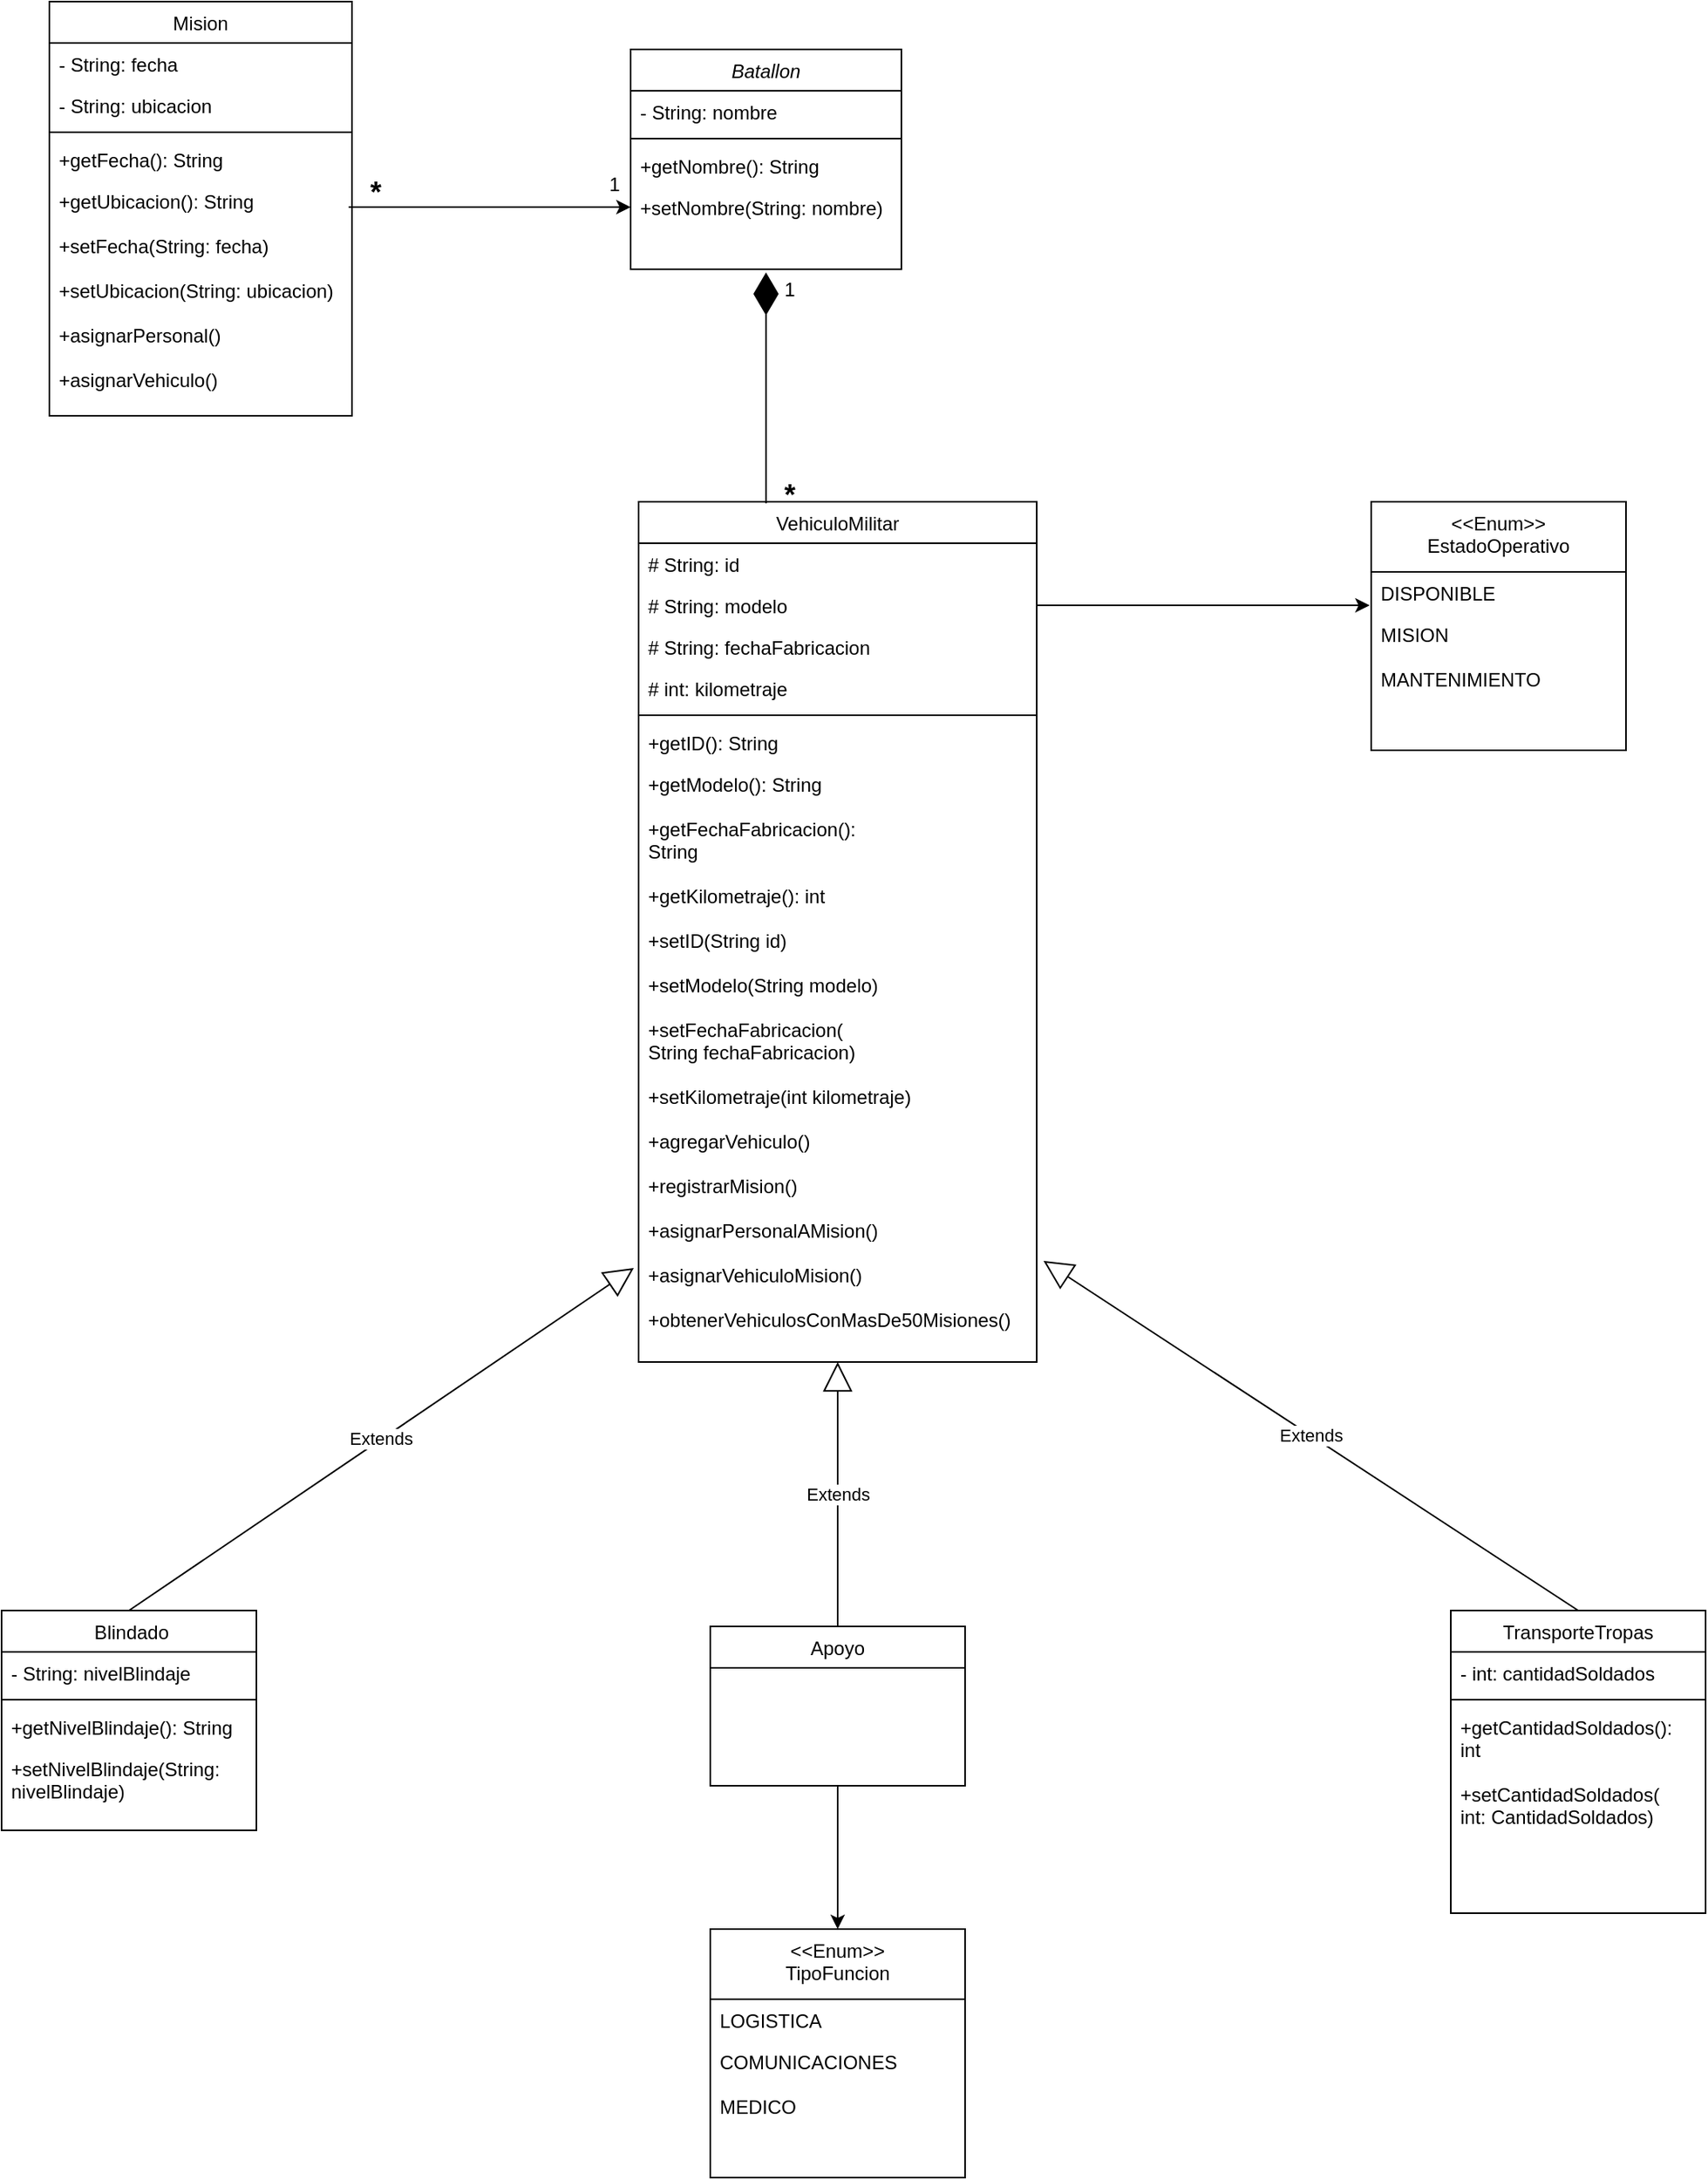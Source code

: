 <mxfile version="26.1.1">
  <diagram id="C5RBs43oDa-KdzZeNtuy" name="Page-1">
    <mxGraphModel dx="1947" dy="1693" grid="1" gridSize="10" guides="1" tooltips="1" connect="1" arrows="1" fold="1" page="1" pageScale="1" pageWidth="827" pageHeight="1169" background="light-dark(#ffffff, #ededed)" math="0" shadow="0">
      <root>
        <mxCell id="WIyWlLk6GJQsqaUBKTNV-0" />
        <mxCell id="WIyWlLk6GJQsqaUBKTNV-1" parent="WIyWlLk6GJQsqaUBKTNV-0" />
        <mxCell id="zkfFHV4jXpPFQw0GAbJ--0" value="Batallon" style="swimlane;fontStyle=2;align=center;verticalAlign=top;childLayout=stackLayout;horizontal=1;startSize=26;horizontalStack=0;resizeParent=1;resizeLast=0;collapsible=1;marginBottom=0;rounded=0;shadow=0;strokeWidth=1;" parent="WIyWlLk6GJQsqaUBKTNV-1" vertex="1">
          <mxGeometry x="295" y="-140" width="170" height="138" as="geometry">
            <mxRectangle x="230" y="140" width="160" height="26" as="alternateBounds" />
          </mxGeometry>
        </mxCell>
        <mxCell id="zkfFHV4jXpPFQw0GAbJ--1" value="- String: nombre" style="text;align=left;verticalAlign=top;spacingLeft=4;spacingRight=4;overflow=hidden;rotatable=0;points=[[0,0.5],[1,0.5]];portConstraint=eastwest;" parent="zkfFHV4jXpPFQw0GAbJ--0" vertex="1">
          <mxGeometry y="26" width="170" height="26" as="geometry" />
        </mxCell>
        <mxCell id="zkfFHV4jXpPFQw0GAbJ--4" value="" style="line;html=1;strokeWidth=1;align=left;verticalAlign=middle;spacingTop=-1;spacingLeft=3;spacingRight=3;rotatable=0;labelPosition=right;points=[];portConstraint=eastwest;" parent="zkfFHV4jXpPFQw0GAbJ--0" vertex="1">
          <mxGeometry y="52" width="170" height="8" as="geometry" />
        </mxCell>
        <mxCell id="U0NG9AOpSuzy_s3nMR95-4" value="+getNombre(): String" style="text;align=left;verticalAlign=top;spacingLeft=4;spacingRight=4;overflow=hidden;rotatable=0;points=[[0,0.5],[1,0.5]];portConstraint=eastwest;" parent="zkfFHV4jXpPFQw0GAbJ--0" vertex="1">
          <mxGeometry y="60" width="170" height="26" as="geometry" />
        </mxCell>
        <mxCell id="zkfFHV4jXpPFQw0GAbJ--5" value="+setNombre(String: nombre)" style="text;align=left;verticalAlign=top;spacingLeft=4;spacingRight=4;overflow=hidden;rotatable=0;points=[[0,0.5],[1,0.5]];portConstraint=eastwest;" parent="zkfFHV4jXpPFQw0GAbJ--0" vertex="1">
          <mxGeometry y="86" width="170" height="26" as="geometry" />
        </mxCell>
        <mxCell id="zkfFHV4jXpPFQw0GAbJ--6" value=" Blindado" style="swimlane;fontStyle=0;align=center;verticalAlign=top;childLayout=stackLayout;horizontal=1;startSize=26;horizontalStack=0;resizeParent=1;resizeLast=0;collapsible=1;marginBottom=0;rounded=0;shadow=0;strokeWidth=1;" parent="WIyWlLk6GJQsqaUBKTNV-1" vertex="1">
          <mxGeometry x="-100" y="840" width="160" height="138" as="geometry">
            <mxRectangle x="130" y="380" width="160" height="26" as="alternateBounds" />
          </mxGeometry>
        </mxCell>
        <mxCell id="zkfFHV4jXpPFQw0GAbJ--7" value="- String: nivelBlindaje" style="text;align=left;verticalAlign=top;spacingLeft=4;spacingRight=4;overflow=hidden;rotatable=0;points=[[0,0.5],[1,0.5]];portConstraint=eastwest;" parent="zkfFHV4jXpPFQw0GAbJ--6" vertex="1">
          <mxGeometry y="26" width="160" height="26" as="geometry" />
        </mxCell>
        <mxCell id="zkfFHV4jXpPFQw0GAbJ--9" value="" style="line;html=1;strokeWidth=1;align=left;verticalAlign=middle;spacingTop=-1;spacingLeft=3;spacingRight=3;rotatable=0;labelPosition=right;points=[];portConstraint=eastwest;" parent="zkfFHV4jXpPFQw0GAbJ--6" vertex="1">
          <mxGeometry y="52" width="160" height="8" as="geometry" />
        </mxCell>
        <mxCell id="zkfFHV4jXpPFQw0GAbJ--10" value="+getNivelBlindaje(): String" style="text;align=left;verticalAlign=top;spacingLeft=4;spacingRight=4;overflow=hidden;rotatable=0;points=[[0,0.5],[1,0.5]];portConstraint=eastwest;fontStyle=0" parent="zkfFHV4jXpPFQw0GAbJ--6" vertex="1">
          <mxGeometry y="60" width="160" height="26" as="geometry" />
        </mxCell>
        <mxCell id="zkfFHV4jXpPFQw0GAbJ--11" value="+setNivelBlindaje(String:&#xa;nivelBlindaje)" style="text;align=left;verticalAlign=top;spacingLeft=4;spacingRight=4;overflow=hidden;rotatable=0;points=[[0,0.5],[1,0.5]];portConstraint=eastwest;" parent="zkfFHV4jXpPFQw0GAbJ--6" vertex="1">
          <mxGeometry y="86" width="160" height="44" as="geometry" />
        </mxCell>
        <mxCell id="zkfFHV4jXpPFQw0GAbJ--17" value="VehiculoMilitar" style="swimlane;fontStyle=0;align=center;verticalAlign=top;childLayout=stackLayout;horizontal=1;startSize=26;horizontalStack=0;resizeParent=1;resizeLast=0;collapsible=1;marginBottom=0;rounded=0;shadow=0;strokeWidth=1;" parent="WIyWlLk6GJQsqaUBKTNV-1" vertex="1">
          <mxGeometry x="300" y="144" width="250" height="540" as="geometry">
            <mxRectangle x="550" y="140" width="160" height="26" as="alternateBounds" />
          </mxGeometry>
        </mxCell>
        <mxCell id="zkfFHV4jXpPFQw0GAbJ--18" value="# String: id" style="text;align=left;verticalAlign=top;spacingLeft=4;spacingRight=4;overflow=hidden;rotatable=0;points=[[0,0.5],[1,0.5]];portConstraint=eastwest;" parent="zkfFHV4jXpPFQw0GAbJ--17" vertex="1">
          <mxGeometry y="26" width="250" height="26" as="geometry" />
        </mxCell>
        <mxCell id="zkfFHV4jXpPFQw0GAbJ--19" value="# String: modelo" style="text;align=left;verticalAlign=top;spacingLeft=4;spacingRight=4;overflow=hidden;rotatable=0;points=[[0,0.5],[1,0.5]];portConstraint=eastwest;rounded=0;shadow=0;html=0;" parent="zkfFHV4jXpPFQw0GAbJ--17" vertex="1">
          <mxGeometry y="52" width="250" height="26" as="geometry" />
        </mxCell>
        <mxCell id="zkfFHV4jXpPFQw0GAbJ--20" value="# String: fechaFabricacion" style="text;align=left;verticalAlign=top;spacingLeft=4;spacingRight=4;overflow=hidden;rotatable=0;points=[[0,0.5],[1,0.5]];portConstraint=eastwest;rounded=0;shadow=0;html=0;" parent="zkfFHV4jXpPFQw0GAbJ--17" vertex="1">
          <mxGeometry y="78" width="250" height="26" as="geometry" />
        </mxCell>
        <mxCell id="zkfFHV4jXpPFQw0GAbJ--22" value="# int: kilometraje" style="text;align=left;verticalAlign=top;spacingLeft=4;spacingRight=4;overflow=hidden;rotatable=0;points=[[0,0.5],[1,0.5]];portConstraint=eastwest;rounded=0;shadow=0;html=0;" parent="zkfFHV4jXpPFQw0GAbJ--17" vertex="1">
          <mxGeometry y="104" width="250" height="26" as="geometry" />
        </mxCell>
        <mxCell id="zkfFHV4jXpPFQw0GAbJ--23" value="" style="line;html=1;strokeWidth=1;align=left;verticalAlign=middle;spacingTop=-1;spacingLeft=3;spacingRight=3;rotatable=0;labelPosition=right;points=[];portConstraint=eastwest;" parent="zkfFHV4jXpPFQw0GAbJ--17" vertex="1">
          <mxGeometry y="130" width="250" height="8" as="geometry" />
        </mxCell>
        <mxCell id="zkfFHV4jXpPFQw0GAbJ--24" value="+getID(): String&#xa;" style="text;align=left;verticalAlign=top;spacingLeft=4;spacingRight=4;overflow=hidden;rotatable=0;points=[[0,0.5],[1,0.5]];portConstraint=eastwest;" parent="zkfFHV4jXpPFQw0GAbJ--17" vertex="1">
          <mxGeometry y="138" width="250" height="26" as="geometry" />
        </mxCell>
        <mxCell id="zkfFHV4jXpPFQw0GAbJ--25" value="+getModelo(): String&#xa;&#xa;+getFechaFabricacion():&#xa;String&#xa;&#xa;+getKilometraje(): int&#xa;&#xa;+setID(String id)&#xa;&#xa;+setModelo(String modelo)&#xa;&#xa;+setFechaFabricacion(&#xa;String fechaFabricacion)&#xa;&#xa;+setKilometraje(int kilometraje)&#xa;&#xa;+agregarVehiculo()&#xa;&#xa;+registrarMision()&#xa;&#xa;+asignarPersonalAMision()&#xa;&#xa;+asignarVehiculoMision()&#xa;&#xa;+obtenerVehiculosConMasDe50Misiones()" style="text;align=left;verticalAlign=top;spacingLeft=4;spacingRight=4;overflow=hidden;rotatable=0;points=[[0,0.5],[1,0.5]];portConstraint=eastwest;" parent="zkfFHV4jXpPFQw0GAbJ--17" vertex="1">
          <mxGeometry y="164" width="250" height="376" as="geometry" />
        </mxCell>
        <mxCell id="1P5AaRs80rp_SciF0gXg-1" style="edgeStyle=orthogonalEdgeStyle;rounded=0;orthogonalLoop=1;jettySize=auto;html=1;entryX=0.5;entryY=0;entryDx=0;entryDy=0;" parent="WIyWlLk6GJQsqaUBKTNV-1" source="QiGj9MUzLa0-imwouHz2-0" target="QiGj9MUzLa0-imwouHz2-49" edge="1">
          <mxGeometry relative="1" as="geometry" />
        </mxCell>
        <mxCell id="QiGj9MUzLa0-imwouHz2-0" value="Apoyo" style="swimlane;fontStyle=0;align=center;verticalAlign=top;childLayout=stackLayout;horizontal=1;startSize=26;horizontalStack=0;resizeParent=1;resizeLast=0;collapsible=1;marginBottom=0;rounded=0;shadow=0;strokeWidth=1;" parent="WIyWlLk6GJQsqaUBKTNV-1" vertex="1">
          <mxGeometry x="345" y="850" width="160" height="100" as="geometry">
            <mxRectangle x="130" y="380" width="160" height="26" as="alternateBounds" />
          </mxGeometry>
        </mxCell>
        <mxCell id="QiGj9MUzLa0-imwouHz2-6" value="TransporteTropas" style="swimlane;fontStyle=0;align=center;verticalAlign=top;childLayout=stackLayout;horizontal=1;startSize=26;horizontalStack=0;resizeParent=1;resizeLast=0;collapsible=1;marginBottom=0;rounded=0;shadow=0;strokeWidth=1;" parent="WIyWlLk6GJQsqaUBKTNV-1" vertex="1">
          <mxGeometry x="810" y="840" width="160" height="190" as="geometry">
            <mxRectangle x="130" y="380" width="160" height="26" as="alternateBounds" />
          </mxGeometry>
        </mxCell>
        <mxCell id="QiGj9MUzLa0-imwouHz2-7" value="- int: cantidadSoldados" style="text;align=left;verticalAlign=top;spacingLeft=4;spacingRight=4;overflow=hidden;rotatable=0;points=[[0,0.5],[1,0.5]];portConstraint=eastwest;" parent="QiGj9MUzLa0-imwouHz2-6" vertex="1">
          <mxGeometry y="26" width="160" height="26" as="geometry" />
        </mxCell>
        <mxCell id="QiGj9MUzLa0-imwouHz2-9" value="" style="line;html=1;strokeWidth=1;align=left;verticalAlign=middle;spacingTop=-1;spacingLeft=3;spacingRight=3;rotatable=0;labelPosition=right;points=[];portConstraint=eastwest;" parent="QiGj9MUzLa0-imwouHz2-6" vertex="1">
          <mxGeometry y="52" width="160" height="8" as="geometry" />
        </mxCell>
        <mxCell id="QiGj9MUzLa0-imwouHz2-10" value="+getCantidadSoldados():&#xa;int&#xa;&#xa;+setCantidadSoldados(&#xa;int: CantidadSoldados)&#xa;" style="text;align=left;verticalAlign=top;spacingLeft=4;spacingRight=4;overflow=hidden;rotatable=0;points=[[0,0.5],[1,0.5]];portConstraint=eastwest;fontStyle=0" parent="QiGj9MUzLa0-imwouHz2-6" vertex="1">
          <mxGeometry y="60" width="160" height="130" as="geometry" />
        </mxCell>
        <mxCell id="QiGj9MUzLa0-imwouHz2-20" value="&lt;&lt;Enum&gt;&gt;&#xa;EstadoOperativo" style="swimlane;fontStyle=0;align=center;verticalAlign=top;childLayout=stackLayout;horizontal=1;startSize=44;horizontalStack=0;resizeParent=1;resizeLast=0;collapsible=1;marginBottom=0;rounded=0;shadow=0;strokeWidth=1;" parent="WIyWlLk6GJQsqaUBKTNV-1" vertex="1">
          <mxGeometry x="760" y="144" width="160" height="156" as="geometry">
            <mxRectangle x="130" y="380" width="160" height="26" as="alternateBounds" />
          </mxGeometry>
        </mxCell>
        <mxCell id="QiGj9MUzLa0-imwouHz2-21" value="DISPONIBLE" style="text;align=left;verticalAlign=top;spacingLeft=4;spacingRight=4;overflow=hidden;rotatable=0;points=[[0,0.5],[1,0.5]];portConstraint=eastwest;" parent="QiGj9MUzLa0-imwouHz2-20" vertex="1">
          <mxGeometry y="44" width="160" height="26" as="geometry" />
        </mxCell>
        <mxCell id="QiGj9MUzLa0-imwouHz2-22" value="MISION&#xa;&#xa;MANTENIMIENTO" style="text;align=left;verticalAlign=top;spacingLeft=4;spacingRight=4;overflow=hidden;rotatable=0;points=[[0,0.5],[1,0.5]];portConstraint=eastwest;rounded=0;shadow=0;html=0;" parent="QiGj9MUzLa0-imwouHz2-20" vertex="1">
          <mxGeometry y="70" width="160" height="70" as="geometry" />
        </mxCell>
        <mxCell id="QiGj9MUzLa0-imwouHz2-36" value="1" style="text;html=1;align=center;verticalAlign=middle;whiteSpace=wrap;rounded=0;" parent="WIyWlLk6GJQsqaUBKTNV-1" vertex="1">
          <mxGeometry x="385" y="6" width="20" height="10" as="geometry" />
        </mxCell>
        <mxCell id="QiGj9MUzLa0-imwouHz2-37" value="&lt;font style=&quot;font-size: 18px;&quot;&gt;&lt;b&gt;*&lt;/b&gt;&lt;/font&gt;" style="text;html=1;align=center;verticalAlign=middle;whiteSpace=wrap;rounded=0;" parent="WIyWlLk6GJQsqaUBKTNV-1" vertex="1">
          <mxGeometry x="380" y="130" width="30" height="20" as="geometry" />
        </mxCell>
        <mxCell id="QiGj9MUzLa0-imwouHz2-44" value="Extends" style="endArrow=block;endSize=16;endFill=0;html=1;rounded=0;exitX=0.5;exitY=0;exitDx=0;exitDy=0;entryX=1.017;entryY=0.831;entryDx=0;entryDy=0;entryPerimeter=0;" parent="WIyWlLk6GJQsqaUBKTNV-1" source="QiGj9MUzLa0-imwouHz2-6" target="zkfFHV4jXpPFQw0GAbJ--25" edge="1">
          <mxGeometry width="160" relative="1" as="geometry">
            <mxPoint x="430" y="300" as="sourcePoint" />
            <mxPoint x="464" y="420" as="targetPoint" />
          </mxGeometry>
        </mxCell>
        <mxCell id="QiGj9MUzLa0-imwouHz2-45" value="Extends" style="endArrow=block;endSize=16;endFill=0;html=1;rounded=0;exitX=0.5;exitY=0;exitDx=0;exitDy=0;entryX=0.5;entryY=1;entryDx=0;entryDy=0;" parent="WIyWlLk6GJQsqaUBKTNV-1" source="QiGj9MUzLa0-imwouHz2-0" target="zkfFHV4jXpPFQw0GAbJ--17" edge="1">
          <mxGeometry width="160" relative="1" as="geometry">
            <mxPoint x="509" y="506" as="sourcePoint" />
            <mxPoint x="319" y="380" as="targetPoint" />
          </mxGeometry>
        </mxCell>
        <mxCell id="QiGj9MUzLa0-imwouHz2-46" value="Extends" style="endArrow=block;endSize=16;endFill=0;html=1;rounded=0;exitX=0.5;exitY=0;exitDx=0;exitDy=0;entryX=-0.012;entryY=0.843;entryDx=0;entryDy=0;entryPerimeter=0;" parent="WIyWlLk6GJQsqaUBKTNV-1" source="zkfFHV4jXpPFQw0GAbJ--6" target="zkfFHV4jXpPFQw0GAbJ--25" edge="1">
          <mxGeometry width="160" relative="1" as="geometry">
            <mxPoint x="390" y="510" as="sourcePoint" />
            <mxPoint x="297" y="510" as="targetPoint" />
          </mxGeometry>
        </mxCell>
        <mxCell id="QiGj9MUzLa0-imwouHz2-48" value="" style="endArrow=diamondThin;endFill=1;endSize=24;html=1;rounded=0;exitX=0;exitY=0.75;exitDx=0;exitDy=0;" parent="WIyWlLk6GJQsqaUBKTNV-1" source="QiGj9MUzLa0-imwouHz2-37" edge="1">
          <mxGeometry width="160" relative="1" as="geometry">
            <mxPoint x="430" y="100" as="sourcePoint" />
            <mxPoint x="380" as="targetPoint" />
          </mxGeometry>
        </mxCell>
        <mxCell id="QiGj9MUzLa0-imwouHz2-49" value="&lt;&lt;Enum&gt;&gt;&#xa;TipoFuncion" style="swimlane;fontStyle=0;align=center;verticalAlign=top;childLayout=stackLayout;horizontal=1;startSize=44;horizontalStack=0;resizeParent=1;resizeLast=0;collapsible=1;marginBottom=0;rounded=0;shadow=0;strokeWidth=1;" parent="WIyWlLk6GJQsqaUBKTNV-1" vertex="1">
          <mxGeometry x="345" y="1040" width="160" height="156" as="geometry">
            <mxRectangle x="130" y="380" width="160" height="26" as="alternateBounds" />
          </mxGeometry>
        </mxCell>
        <mxCell id="QiGj9MUzLa0-imwouHz2-50" value="LOGISTICA" style="text;align=left;verticalAlign=top;spacingLeft=4;spacingRight=4;overflow=hidden;rotatable=0;points=[[0,0.5],[1,0.5]];portConstraint=eastwest;" parent="QiGj9MUzLa0-imwouHz2-49" vertex="1">
          <mxGeometry y="44" width="160" height="26" as="geometry" />
        </mxCell>
        <mxCell id="QiGj9MUzLa0-imwouHz2-51" value="COMUNICACIONES&#xa;&#xa;MEDICO" style="text;align=left;verticalAlign=top;spacingLeft=4;spacingRight=4;overflow=hidden;rotatable=0;points=[[0,0.5],[1,0.5]];portConstraint=eastwest;rounded=0;shadow=0;html=0;" parent="QiGj9MUzLa0-imwouHz2-49" vertex="1">
          <mxGeometry y="70" width="160" height="70" as="geometry" />
        </mxCell>
        <mxCell id="U0NG9AOpSuzy_s3nMR95-6" value="Mision" style="swimlane;fontStyle=0;align=center;verticalAlign=top;childLayout=stackLayout;horizontal=1;startSize=26;horizontalStack=0;resizeParent=1;resizeLast=0;collapsible=1;marginBottom=0;rounded=0;shadow=0;strokeWidth=1;" parent="WIyWlLk6GJQsqaUBKTNV-1" vertex="1">
          <mxGeometry x="-70" y="-170" width="190" height="260" as="geometry">
            <mxRectangle x="550" y="140" width="160" height="26" as="alternateBounds" />
          </mxGeometry>
        </mxCell>
        <mxCell id="U0NG9AOpSuzy_s3nMR95-7" value="- String: fecha" style="text;align=left;verticalAlign=top;spacingLeft=4;spacingRight=4;overflow=hidden;rotatable=0;points=[[0,0.5],[1,0.5]];portConstraint=eastwest;" parent="U0NG9AOpSuzy_s3nMR95-6" vertex="1">
          <mxGeometry y="26" width="190" height="26" as="geometry" />
        </mxCell>
        <mxCell id="U0NG9AOpSuzy_s3nMR95-8" value="- String: ubicacion" style="text;align=left;verticalAlign=top;spacingLeft=4;spacingRight=4;overflow=hidden;rotatable=0;points=[[0,0.5],[1,0.5]];portConstraint=eastwest;rounded=0;shadow=0;html=0;" parent="U0NG9AOpSuzy_s3nMR95-6" vertex="1">
          <mxGeometry y="52" width="190" height="26" as="geometry" />
        </mxCell>
        <mxCell id="U0NG9AOpSuzy_s3nMR95-11" value="" style="line;html=1;strokeWidth=1;align=left;verticalAlign=middle;spacingTop=-1;spacingLeft=3;spacingRight=3;rotatable=0;labelPosition=right;points=[];portConstraint=eastwest;" parent="U0NG9AOpSuzy_s3nMR95-6" vertex="1">
          <mxGeometry y="78" width="190" height="8" as="geometry" />
        </mxCell>
        <mxCell id="U0NG9AOpSuzy_s3nMR95-12" value="+getFecha(): String" style="text;align=left;verticalAlign=top;spacingLeft=4;spacingRight=4;overflow=hidden;rotatable=0;points=[[0,0.5],[1,0.5]];portConstraint=eastwest;" parent="U0NG9AOpSuzy_s3nMR95-6" vertex="1">
          <mxGeometry y="86" width="190" height="26" as="geometry" />
        </mxCell>
        <mxCell id="U0NG9AOpSuzy_s3nMR95-13" value="+getUbicacion(): String&#xa;&#xa;+setFecha(String: fecha)&#xa;&#xa;+setUbicacion(String: ubicacion)&#xa;&#xa;+asignarPersonal()&#xa;&#xa;+asignarVehiculo()" style="text;align=left;verticalAlign=top;spacingLeft=4;spacingRight=4;overflow=hidden;rotatable=0;points=[[0,0.5],[1,0.5]];portConstraint=eastwest;" parent="U0NG9AOpSuzy_s3nMR95-6" vertex="1">
          <mxGeometry y="112" width="190" height="148" as="geometry" />
        </mxCell>
        <mxCell id="U0NG9AOpSuzy_s3nMR95-24" style="edgeStyle=orthogonalEdgeStyle;rounded=0;orthogonalLoop=1;jettySize=auto;html=1;entryX=0;entryY=0.5;entryDx=0;entryDy=0;exitX=0.989;exitY=0.115;exitDx=0;exitDy=0;exitPerimeter=0;" parent="WIyWlLk6GJQsqaUBKTNV-1" source="U0NG9AOpSuzy_s3nMR95-13" target="zkfFHV4jXpPFQw0GAbJ--5" edge="1">
          <mxGeometry relative="1" as="geometry" />
        </mxCell>
        <mxCell id="1P5AaRs80rp_SciF0gXg-2" style="edgeStyle=orthogonalEdgeStyle;rounded=0;orthogonalLoop=1;jettySize=auto;html=1;entryX=-0.006;entryY=0.808;entryDx=0;entryDy=0;entryPerimeter=0;" parent="WIyWlLk6GJQsqaUBKTNV-1" source="zkfFHV4jXpPFQw0GAbJ--19" target="QiGj9MUzLa0-imwouHz2-21" edge="1">
          <mxGeometry relative="1" as="geometry" />
        </mxCell>
        <mxCell id="1P5AaRs80rp_SciF0gXg-3" value="&lt;font style=&quot;font-size: 18px;&quot;&gt;&lt;b&gt;*&lt;/b&gt;&lt;/font&gt;" style="text;html=1;align=center;verticalAlign=middle;whiteSpace=wrap;rounded=0;" parent="WIyWlLk6GJQsqaUBKTNV-1" vertex="1">
          <mxGeometry x="120" y="-60" width="30" height="20" as="geometry" />
        </mxCell>
        <mxCell id="1P5AaRs80rp_SciF0gXg-4" value="1" style="text;html=1;align=center;verticalAlign=middle;whiteSpace=wrap;rounded=0;" parent="WIyWlLk6GJQsqaUBKTNV-1" vertex="1">
          <mxGeometry x="275" y="-60" width="20" height="10" as="geometry" />
        </mxCell>
      </root>
    </mxGraphModel>
  </diagram>
</mxfile>
